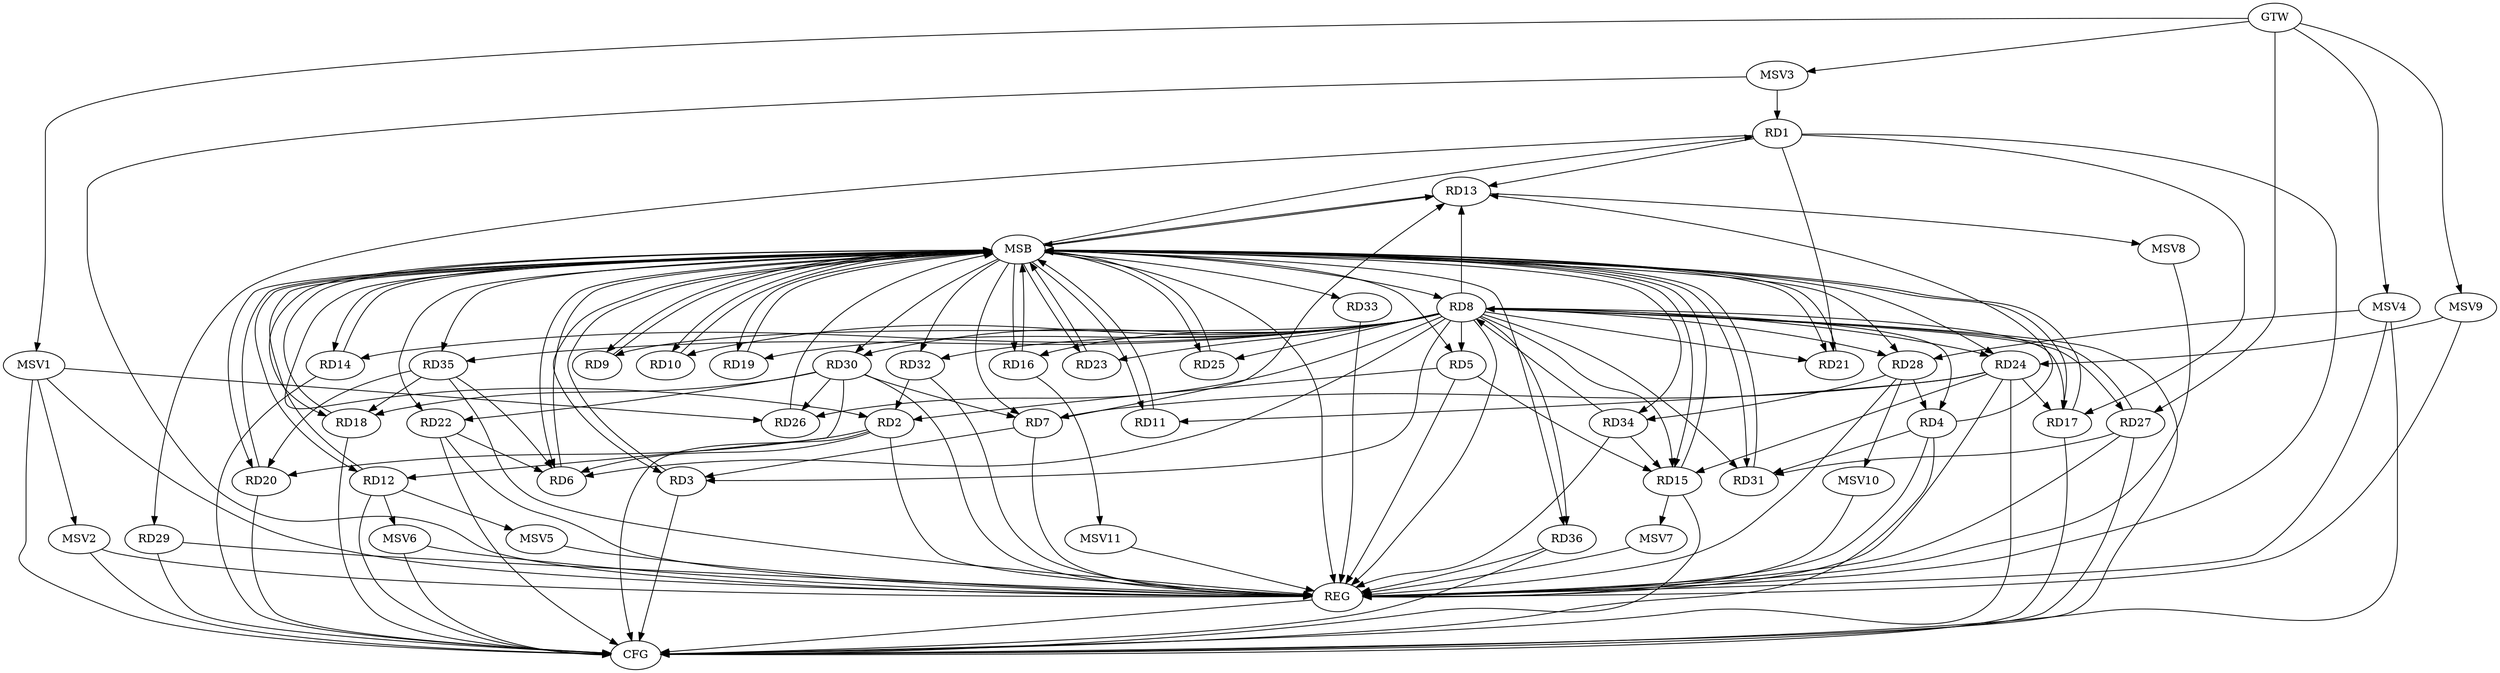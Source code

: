 strict digraph G {
  RD1 [ label="RD1" ];
  RD2 [ label="RD2" ];
  RD3 [ label="RD3" ];
  RD4 [ label="RD4" ];
  RD5 [ label="RD5" ];
  RD6 [ label="RD6" ];
  RD7 [ label="RD7" ];
  RD8 [ label="RD8" ];
  RD9 [ label="RD9" ];
  RD10 [ label="RD10" ];
  RD11 [ label="RD11" ];
  RD12 [ label="RD12" ];
  RD13 [ label="RD13" ];
  RD14 [ label="RD14" ];
  RD15 [ label="RD15" ];
  RD16 [ label="RD16" ];
  RD17 [ label="RD17" ];
  RD18 [ label="RD18" ];
  RD19 [ label="RD19" ];
  RD20 [ label="RD20" ];
  RD21 [ label="RD21" ];
  RD22 [ label="RD22" ];
  RD23 [ label="RD23" ];
  RD24 [ label="RD24" ];
  RD25 [ label="RD25" ];
  RD26 [ label="RD26" ];
  RD27 [ label="RD27" ];
  RD28 [ label="RD28" ];
  RD29 [ label="RD29" ];
  RD30 [ label="RD30" ];
  RD31 [ label="RD31" ];
  RD32 [ label="RD32" ];
  RD33 [ label="RD33" ];
  RD34 [ label="RD34" ];
  RD35 [ label="RD35" ];
  RD36 [ label="RD36" ];
  GTW [ label="GTW" ];
  REG [ label="REG" ];
  MSB [ label="MSB" ];
  CFG [ label="CFG" ];
  MSV1 [ label="MSV1" ];
  MSV2 [ label="MSV2" ];
  MSV3 [ label="MSV3" ];
  MSV4 [ label="MSV4" ];
  MSV5 [ label="MSV5" ];
  MSV6 [ label="MSV6" ];
  MSV7 [ label="MSV7" ];
  MSV8 [ label="MSV8" ];
  MSV9 [ label="MSV9" ];
  MSV10 [ label="MSV10" ];
  MSV11 [ label="MSV11" ];
  RD1 -> RD13;
  RD1 -> RD17;
  RD1 -> RD21;
  RD1 -> RD29;
  RD5 -> RD2;
  RD2 -> RD6;
  RD2 -> RD20;
  RD32 -> RD2;
  RD7 -> RD3;
  RD8 -> RD3;
  RD4 -> RD13;
  RD28 -> RD4;
  RD4 -> RD31;
  RD5 -> RD15;
  RD8 -> RD6;
  RD22 -> RD6;
  RD35 -> RD6;
  RD7 -> RD13;
  RD24 -> RD7;
  RD30 -> RD7;
  RD8 -> RD19;
  RD8 -> RD26;
  RD27 -> RD8;
  RD8 -> RD28;
  RD34 -> RD8;
  RD8 -> RD35;
  RD24 -> RD11;
  RD30 -> RD12;
  RD24 -> RD15;
  RD34 -> RD15;
  RD24 -> RD17;
  RD30 -> RD18;
  RD35 -> RD18;
  RD35 -> RD20;
  RD30 -> RD22;
  RD30 -> RD26;
  RD27 -> RD31;
  RD28 -> RD34;
  GTW -> RD27;
  RD1 -> REG;
  RD2 -> REG;
  RD4 -> REG;
  RD5 -> REG;
  RD7 -> REG;
  RD8 -> REG;
  RD22 -> REG;
  RD24 -> REG;
  RD27 -> REG;
  RD28 -> REG;
  RD29 -> REG;
  RD30 -> REG;
  RD32 -> REG;
  RD33 -> REG;
  RD34 -> REG;
  RD35 -> REG;
  RD36 -> REG;
  RD3 -> MSB;
  MSB -> RD22;
  MSB -> REG;
  RD6 -> MSB;
  MSB -> RD10;
  MSB -> RD11;
  MSB -> RD24;
  MSB -> RD32;
  RD9 -> MSB;
  MSB -> RD8;
  RD10 -> MSB;
  MSB -> RD2;
  MSB -> RD6;
  MSB -> RD13;
  MSB -> RD19;
  RD11 -> MSB;
  MSB -> RD21;
  RD12 -> MSB;
  MSB -> RD17;
  MSB -> RD33;
  RD13 -> MSB;
  MSB -> RD7;
  MSB -> RD31;
  RD14 -> MSB;
  MSB -> RD25;
  MSB -> RD28;
  RD15 -> MSB;
  MSB -> RD18;
  MSB -> RD34;
  RD16 -> MSB;
  MSB -> RD36;
  RD17 -> MSB;
  MSB -> RD1;
  MSB -> RD14;
  RD18 -> MSB;
  MSB -> RD3;
  MSB -> RD12;
  MSB -> RD15;
  MSB -> RD20;
  RD19 -> MSB;
  MSB -> RD5;
  RD20 -> MSB;
  MSB -> RD9;
  RD21 -> MSB;
  MSB -> RD23;
  RD23 -> MSB;
  MSB -> RD30;
  MSB -> RD35;
  RD25 -> MSB;
  MSB -> RD16;
  RD26 -> MSB;
  RD31 -> MSB;
  RD2 -> CFG;
  RD15 -> CFG;
  RD3 -> CFG;
  RD36 -> CFG;
  RD22 -> CFG;
  RD17 -> CFG;
  RD20 -> CFG;
  RD29 -> CFG;
  RD14 -> CFG;
  RD24 -> CFG;
  RD12 -> CFG;
  RD18 -> CFG;
  RD27 -> CFG;
  RD4 -> CFG;
  REG -> CFG;
  RD8 -> CFG;
  RD8 -> RD31;
  RD8 -> RD36;
  RD8 -> RD23;
  RD8 -> RD16;
  RD8 -> RD21;
  RD8 -> RD27;
  RD8 -> RD17;
  RD8 -> RD25;
  RD8 -> RD9;
  RD8 -> RD15;
  RD8 -> RD13;
  RD8 -> RD10;
  RD8 -> RD24;
  RD8 -> RD14;
  RD8 -> RD32;
  RD8 -> RD30;
  RD8 -> RD5;
  RD8 -> RD4;
  MSV1 -> RD26;
  GTW -> MSV1;
  MSV1 -> REG;
  MSV1 -> CFG;
  MSV1 -> MSV2;
  MSV2 -> REG;
  MSV2 -> CFG;
  MSV3 -> RD1;
  GTW -> MSV3;
  MSV3 -> REG;
  MSV4 -> RD28;
  GTW -> MSV4;
  MSV4 -> REG;
  MSV4 -> CFG;
  RD12 -> MSV5;
  MSV5 -> REG;
  RD12 -> MSV6;
  MSV6 -> REG;
  MSV6 -> CFG;
  RD15 -> MSV7;
  MSV7 -> REG;
  RD13 -> MSV8;
  MSV8 -> REG;
  MSV9 -> RD24;
  GTW -> MSV9;
  MSV9 -> REG;
  RD28 -> MSV10;
  MSV10 -> REG;
  RD16 -> MSV11;
  MSV11 -> REG;
}

